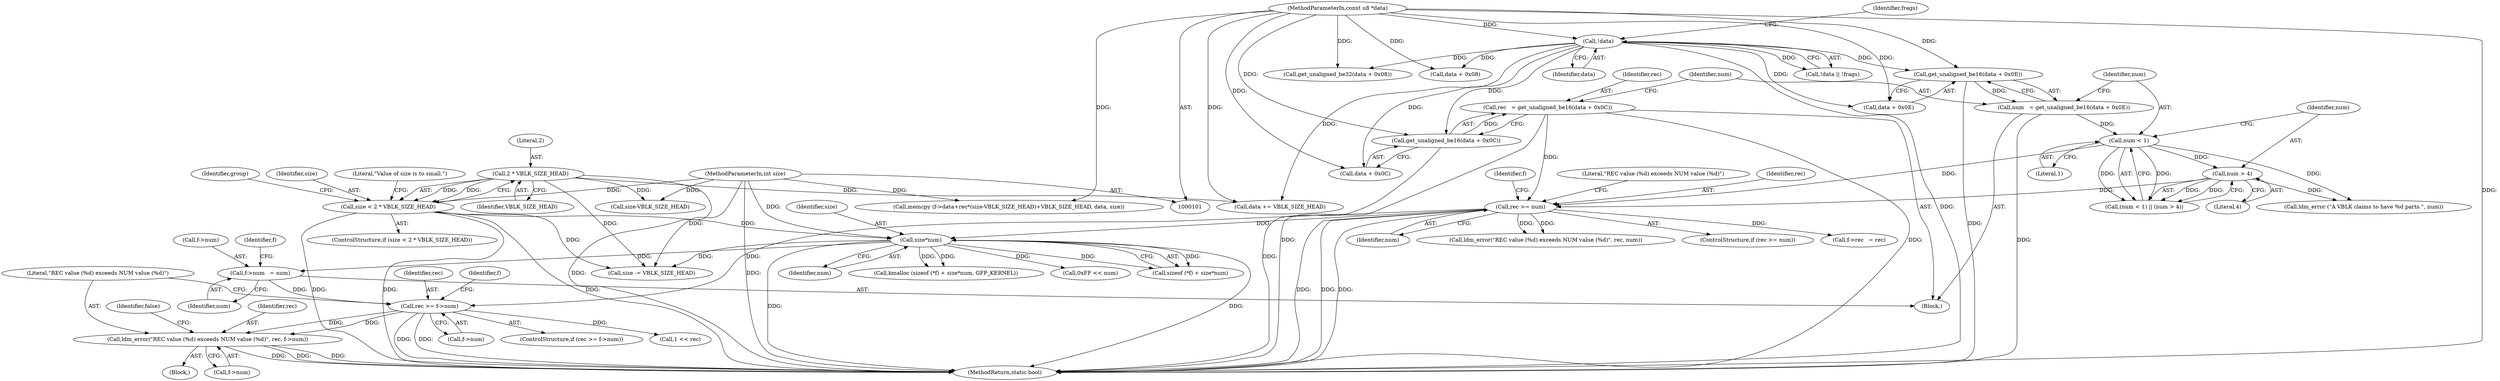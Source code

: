 digraph "0_linux_cae13fe4cc3f24820ffb990c09110626837e85d4@pointer" {
"1000234" [label="(Call,ldm_error(\"REC value (%d) exceeds NUM value (%d)\", rec, f->num))"];
"1000228" [label="(Call,rec >= f->num)"];
"1000161" [label="(Call,rec >= num)"];
"1000134" [label="(Call,rec   = get_unaligned_be16(data + 0x0C))"];
"1000136" [label="(Call,get_unaligned_be16(data + 0x0C))"];
"1000102" [label="(MethodParameterIn,const u8 *data)"];
"1000113" [label="(Call,!data)"];
"1000151" [label="(Call,num > 4)"];
"1000148" [label="(Call,num < 1)"];
"1000140" [label="(Call,num   = get_unaligned_be16(data + 0x0E))"];
"1000142" [label="(Call,get_unaligned_be16(data + 0x0E))"];
"1000203" [label="(Call,f->num   = num)"];
"1000186" [label="(Call,size*num)"];
"1000118" [label="(Call,size < 2 * VBLK_SIZE_HEAD)"];
"1000103" [label="(MethodParameterIn,int size)"];
"1000120" [label="(Call,2 * VBLK_SIZE_HEAD)"];
"1000121" [label="(Literal,2)"];
"1000160" [label="(ControlStructure,if (rec >= num))"];
"1000241" [label="(Identifier,false)"];
"1000208" [label="(Call,f->rec   = rec)"];
"1000204" [label="(Call,f->num)"];
"1000153" [label="(Literal,4)"];
"1000122" [label="(Identifier,VBLK_SIZE_HEAD)"];
"1000236" [label="(Identifier,rec)"];
"1000228" [label="(Call,rec >= f->num)"];
"1000151" [label="(Call,num > 4)"];
"1000230" [label="(Call,f->num)"];
"1000187" [label="(Identifier,size)"];
"1000207" [label="(Identifier,num)"];
"1000233" [label="(Block,)"];
"1000148" [label="(Call,num < 1)"];
"1000147" [label="(Call,(num < 1) || (num > 4))"];
"1000282" [label="(Call,size-VBLK_SIZE_HEAD)"];
"1000290" [label="(MethodReturn,static bool)"];
"1000114" [label="(Identifier,data)"];
"1000113" [label="(Call,!data)"];
"1000234" [label="(Call,ldm_error(\"REC value (%d) exceeds NUM value (%d)\", rec, f->num))"];
"1000130" [label="(Call,get_unaligned_be32(data + 0x08))"];
"1000274" [label="(Call,memcpy (f->data+rec*(size-VBLK_SIZE_HEAD)+VBLK_SIZE_HEAD, data, size))"];
"1000105" [label="(Block,)"];
"1000268" [label="(Call,data += VBLK_SIZE_HEAD)"];
"1000112" [label="(Call,!data || !frags)"];
"1000245" [label="(Identifier,f)"];
"1000140" [label="(Call,num   = get_unaligned_be16(data + 0x0E))"];
"1000162" [label="(Identifier,rec)"];
"1000103" [label="(MethodParameterIn,int size)"];
"1000235" [label="(Literal,\"REC value (%d) exceeds NUM value (%d)\")"];
"1000116" [label="(Identifier,frags)"];
"1000175" [label="(Identifier,f)"];
"1000271" [label="(Call,size -= VBLK_SIZE_HEAD)"];
"1000131" [label="(Call,data + 0x08)"];
"1000129" [label="(Identifier,group)"];
"1000161" [label="(Call,rec >= num)"];
"1000137" [label="(Call,data + 0x0C)"];
"1000135" [label="(Identifier,rec)"];
"1000118" [label="(Call,size < 2 * VBLK_SIZE_HEAD)"];
"1000150" [label="(Literal,1)"];
"1000102" [label="(MethodParameterIn,const u8 *data)"];
"1000136" [label="(Call,get_unaligned_be16(data + 0x0C))"];
"1000227" [label="(ControlStructure,if (rec >= f->num))"];
"1000188" [label="(Identifier,num)"];
"1000181" [label="(Call,kmalloc (sizeof (*f) + size*num, GFP_KERNEL))"];
"1000210" [label="(Identifier,f)"];
"1000237" [label="(Call,f->num)"];
"1000149" [label="(Identifier,num)"];
"1000120" [label="(Call,2 * VBLK_SIZE_HEAD)"];
"1000142" [label="(Call,get_unaligned_be16(data + 0x0E))"];
"1000119" [label="(Identifier,size)"];
"1000117" [label="(ControlStructure,if (size < 2 * VBLK_SIZE_HEAD))"];
"1000229" [label="(Identifier,rec)"];
"1000163" [label="(Identifier,num)"];
"1000217" [label="(Call,0xFF << num)"];
"1000155" [label="(Call,ldm_error (\"A VBLK claims to have %d parts.\", num))"];
"1000182" [label="(Call,sizeof (*f) + size*num)"];
"1000203" [label="(Call,f->num   = num)"];
"1000166" [label="(Literal,\"REC value (%d) exceeds NUM value (%d)\")"];
"1000141" [label="(Identifier,num)"];
"1000152" [label="(Identifier,num)"];
"1000165" [label="(Call,ldm_error(\"REC value (%d) exceeds NUM value (%d)\", rec, num))"];
"1000143" [label="(Call,data + 0x0E)"];
"1000125" [label="(Literal,\"Value of size is to small.\")"];
"1000186" [label="(Call,size*num)"];
"1000247" [label="(Call,1 << rec)"];
"1000134" [label="(Call,rec   = get_unaligned_be16(data + 0x0C))"];
"1000234" -> "1000233"  [label="AST: "];
"1000234" -> "1000237"  [label="CFG: "];
"1000235" -> "1000234"  [label="AST: "];
"1000236" -> "1000234"  [label="AST: "];
"1000237" -> "1000234"  [label="AST: "];
"1000241" -> "1000234"  [label="CFG: "];
"1000234" -> "1000290"  [label="DDG: "];
"1000234" -> "1000290"  [label="DDG: "];
"1000234" -> "1000290"  [label="DDG: "];
"1000228" -> "1000234"  [label="DDG: "];
"1000228" -> "1000234"  [label="DDG: "];
"1000228" -> "1000227"  [label="AST: "];
"1000228" -> "1000230"  [label="CFG: "];
"1000229" -> "1000228"  [label="AST: "];
"1000230" -> "1000228"  [label="AST: "];
"1000235" -> "1000228"  [label="CFG: "];
"1000245" -> "1000228"  [label="CFG: "];
"1000228" -> "1000290"  [label="DDG: "];
"1000228" -> "1000290"  [label="DDG: "];
"1000161" -> "1000228"  [label="DDG: "];
"1000203" -> "1000228"  [label="DDG: "];
"1000228" -> "1000247"  [label="DDG: "];
"1000161" -> "1000160"  [label="AST: "];
"1000161" -> "1000163"  [label="CFG: "];
"1000162" -> "1000161"  [label="AST: "];
"1000163" -> "1000161"  [label="AST: "];
"1000166" -> "1000161"  [label="CFG: "];
"1000175" -> "1000161"  [label="CFG: "];
"1000161" -> "1000290"  [label="DDG: "];
"1000161" -> "1000290"  [label="DDG: "];
"1000161" -> "1000290"  [label="DDG: "];
"1000134" -> "1000161"  [label="DDG: "];
"1000151" -> "1000161"  [label="DDG: "];
"1000148" -> "1000161"  [label="DDG: "];
"1000161" -> "1000165"  [label="DDG: "];
"1000161" -> "1000165"  [label="DDG: "];
"1000161" -> "1000186"  [label="DDG: "];
"1000161" -> "1000208"  [label="DDG: "];
"1000134" -> "1000105"  [label="AST: "];
"1000134" -> "1000136"  [label="CFG: "];
"1000135" -> "1000134"  [label="AST: "];
"1000136" -> "1000134"  [label="AST: "];
"1000141" -> "1000134"  [label="CFG: "];
"1000134" -> "1000290"  [label="DDG: "];
"1000134" -> "1000290"  [label="DDG: "];
"1000136" -> "1000134"  [label="DDG: "];
"1000136" -> "1000137"  [label="CFG: "];
"1000137" -> "1000136"  [label="AST: "];
"1000136" -> "1000290"  [label="DDG: "];
"1000102" -> "1000136"  [label="DDG: "];
"1000113" -> "1000136"  [label="DDG: "];
"1000102" -> "1000101"  [label="AST: "];
"1000102" -> "1000290"  [label="DDG: "];
"1000102" -> "1000113"  [label="DDG: "];
"1000102" -> "1000130"  [label="DDG: "];
"1000102" -> "1000131"  [label="DDG: "];
"1000102" -> "1000137"  [label="DDG: "];
"1000102" -> "1000142"  [label="DDG: "];
"1000102" -> "1000143"  [label="DDG: "];
"1000102" -> "1000268"  [label="DDG: "];
"1000102" -> "1000274"  [label="DDG: "];
"1000113" -> "1000112"  [label="AST: "];
"1000113" -> "1000114"  [label="CFG: "];
"1000114" -> "1000113"  [label="AST: "];
"1000116" -> "1000113"  [label="CFG: "];
"1000112" -> "1000113"  [label="CFG: "];
"1000113" -> "1000290"  [label="DDG: "];
"1000113" -> "1000112"  [label="DDG: "];
"1000113" -> "1000130"  [label="DDG: "];
"1000113" -> "1000131"  [label="DDG: "];
"1000113" -> "1000137"  [label="DDG: "];
"1000113" -> "1000142"  [label="DDG: "];
"1000113" -> "1000143"  [label="DDG: "];
"1000113" -> "1000268"  [label="DDG: "];
"1000151" -> "1000147"  [label="AST: "];
"1000151" -> "1000153"  [label="CFG: "];
"1000152" -> "1000151"  [label="AST: "];
"1000153" -> "1000151"  [label="AST: "];
"1000147" -> "1000151"  [label="CFG: "];
"1000151" -> "1000147"  [label="DDG: "];
"1000151" -> "1000147"  [label="DDG: "];
"1000148" -> "1000151"  [label="DDG: "];
"1000151" -> "1000155"  [label="DDG: "];
"1000148" -> "1000147"  [label="AST: "];
"1000148" -> "1000150"  [label="CFG: "];
"1000149" -> "1000148"  [label="AST: "];
"1000150" -> "1000148"  [label="AST: "];
"1000152" -> "1000148"  [label="CFG: "];
"1000147" -> "1000148"  [label="CFG: "];
"1000148" -> "1000147"  [label="DDG: "];
"1000148" -> "1000147"  [label="DDG: "];
"1000140" -> "1000148"  [label="DDG: "];
"1000148" -> "1000155"  [label="DDG: "];
"1000140" -> "1000105"  [label="AST: "];
"1000140" -> "1000142"  [label="CFG: "];
"1000141" -> "1000140"  [label="AST: "];
"1000142" -> "1000140"  [label="AST: "];
"1000149" -> "1000140"  [label="CFG: "];
"1000140" -> "1000290"  [label="DDG: "];
"1000142" -> "1000140"  [label="DDG: "];
"1000142" -> "1000143"  [label="CFG: "];
"1000143" -> "1000142"  [label="AST: "];
"1000142" -> "1000290"  [label="DDG: "];
"1000203" -> "1000105"  [label="AST: "];
"1000203" -> "1000207"  [label="CFG: "];
"1000204" -> "1000203"  [label="AST: "];
"1000207" -> "1000203"  [label="AST: "];
"1000210" -> "1000203"  [label="CFG: "];
"1000186" -> "1000203"  [label="DDG: "];
"1000186" -> "1000182"  [label="AST: "];
"1000186" -> "1000188"  [label="CFG: "];
"1000187" -> "1000186"  [label="AST: "];
"1000188" -> "1000186"  [label="AST: "];
"1000182" -> "1000186"  [label="CFG: "];
"1000186" -> "1000290"  [label="DDG: "];
"1000186" -> "1000290"  [label="DDG: "];
"1000186" -> "1000181"  [label="DDG: "];
"1000186" -> "1000181"  [label="DDG: "];
"1000186" -> "1000182"  [label="DDG: "];
"1000186" -> "1000182"  [label="DDG: "];
"1000118" -> "1000186"  [label="DDG: "];
"1000103" -> "1000186"  [label="DDG: "];
"1000186" -> "1000217"  [label="DDG: "];
"1000186" -> "1000271"  [label="DDG: "];
"1000118" -> "1000117"  [label="AST: "];
"1000118" -> "1000120"  [label="CFG: "];
"1000119" -> "1000118"  [label="AST: "];
"1000120" -> "1000118"  [label="AST: "];
"1000125" -> "1000118"  [label="CFG: "];
"1000129" -> "1000118"  [label="CFG: "];
"1000118" -> "1000290"  [label="DDG: "];
"1000118" -> "1000290"  [label="DDG: "];
"1000118" -> "1000290"  [label="DDG: "];
"1000103" -> "1000118"  [label="DDG: "];
"1000120" -> "1000118"  [label="DDG: "];
"1000120" -> "1000118"  [label="DDG: "];
"1000118" -> "1000271"  [label="DDG: "];
"1000103" -> "1000101"  [label="AST: "];
"1000103" -> "1000290"  [label="DDG: "];
"1000103" -> "1000271"  [label="DDG: "];
"1000103" -> "1000282"  [label="DDG: "];
"1000103" -> "1000274"  [label="DDG: "];
"1000120" -> "1000122"  [label="CFG: "];
"1000121" -> "1000120"  [label="AST: "];
"1000122" -> "1000120"  [label="AST: "];
"1000120" -> "1000290"  [label="DDG: "];
"1000120" -> "1000268"  [label="DDG: "];
"1000120" -> "1000271"  [label="DDG: "];
"1000120" -> "1000282"  [label="DDG: "];
}
